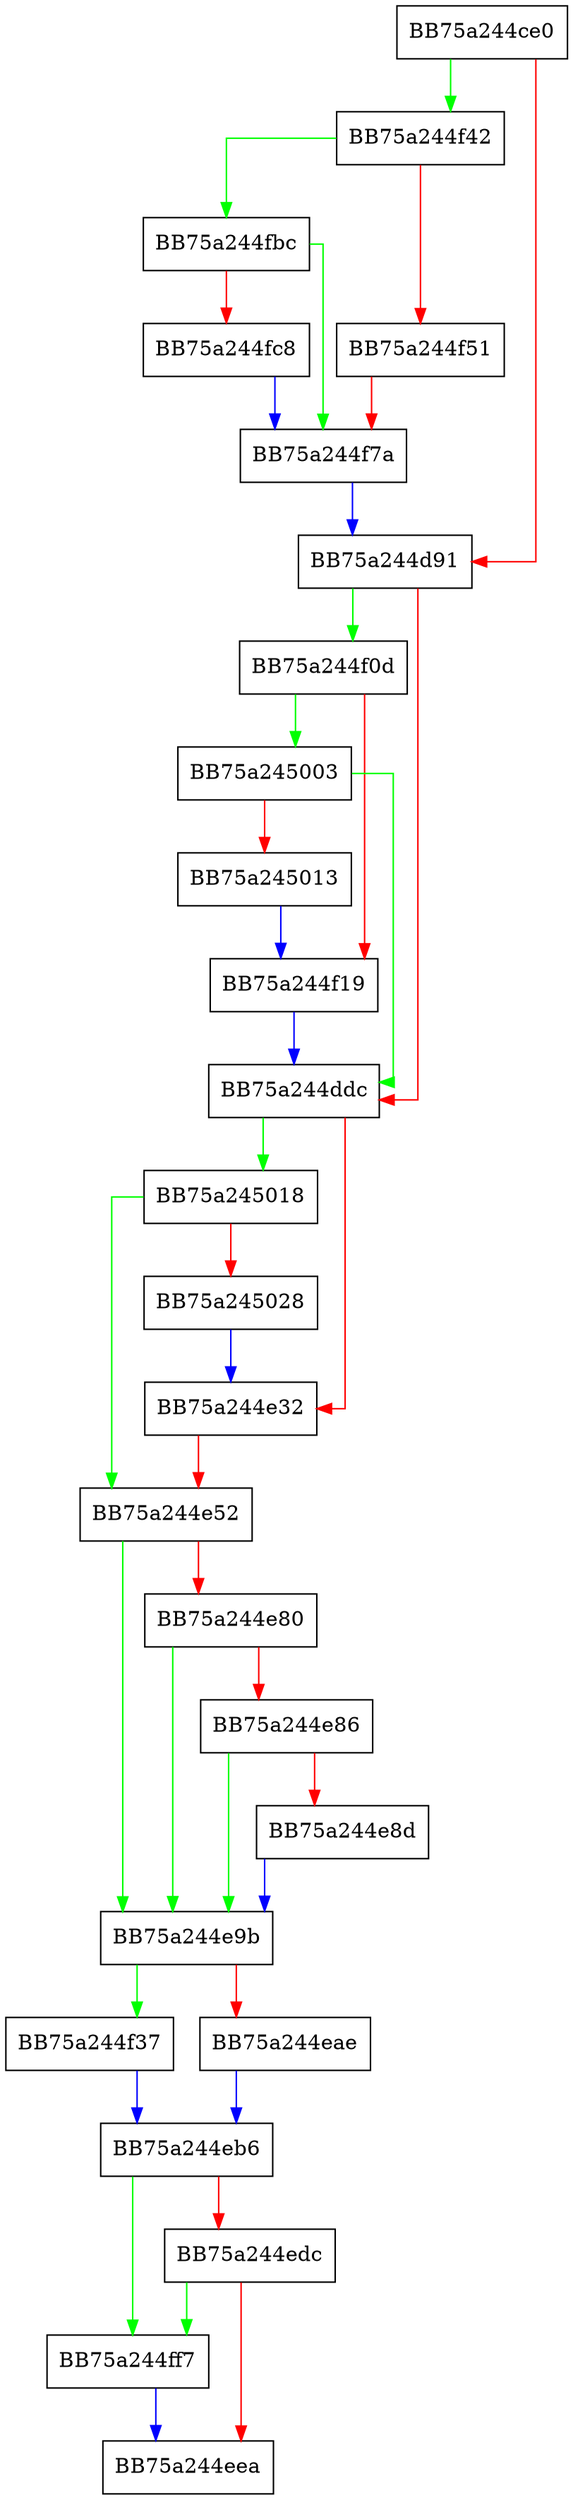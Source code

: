 digraph setup_x86_32_source {
  node [shape="box"];
  graph [splines=ortho];
  BB75a244ce0 -> BB75a244f42 [color="green"];
  BB75a244ce0 -> BB75a244d91 [color="red"];
  BB75a244d91 -> BB75a244f0d [color="green"];
  BB75a244d91 -> BB75a244ddc [color="red"];
  BB75a244ddc -> BB75a245018 [color="green"];
  BB75a244ddc -> BB75a244e32 [color="red"];
  BB75a244e32 -> BB75a244e52 [color="red"];
  BB75a244e52 -> BB75a244e9b [color="green"];
  BB75a244e52 -> BB75a244e80 [color="red"];
  BB75a244e80 -> BB75a244e9b [color="green"];
  BB75a244e80 -> BB75a244e86 [color="red"];
  BB75a244e86 -> BB75a244e9b [color="green"];
  BB75a244e86 -> BB75a244e8d [color="red"];
  BB75a244e8d -> BB75a244e9b [color="blue"];
  BB75a244e9b -> BB75a244f37 [color="green"];
  BB75a244e9b -> BB75a244eae [color="red"];
  BB75a244eae -> BB75a244eb6 [color="blue"];
  BB75a244eb6 -> BB75a244ff7 [color="green"];
  BB75a244eb6 -> BB75a244edc [color="red"];
  BB75a244edc -> BB75a244ff7 [color="green"];
  BB75a244edc -> BB75a244eea [color="red"];
  BB75a244f0d -> BB75a245003 [color="green"];
  BB75a244f0d -> BB75a244f19 [color="red"];
  BB75a244f19 -> BB75a244ddc [color="blue"];
  BB75a244f37 -> BB75a244eb6 [color="blue"];
  BB75a244f42 -> BB75a244fbc [color="green"];
  BB75a244f42 -> BB75a244f51 [color="red"];
  BB75a244f51 -> BB75a244f7a [color="red"];
  BB75a244f7a -> BB75a244d91 [color="blue"];
  BB75a244fbc -> BB75a244f7a [color="green"];
  BB75a244fbc -> BB75a244fc8 [color="red"];
  BB75a244fc8 -> BB75a244f7a [color="blue"];
  BB75a244ff7 -> BB75a244eea [color="blue"];
  BB75a245003 -> BB75a244ddc [color="green"];
  BB75a245003 -> BB75a245013 [color="red"];
  BB75a245013 -> BB75a244f19 [color="blue"];
  BB75a245018 -> BB75a244e52 [color="green"];
  BB75a245018 -> BB75a245028 [color="red"];
  BB75a245028 -> BB75a244e32 [color="blue"];
}
